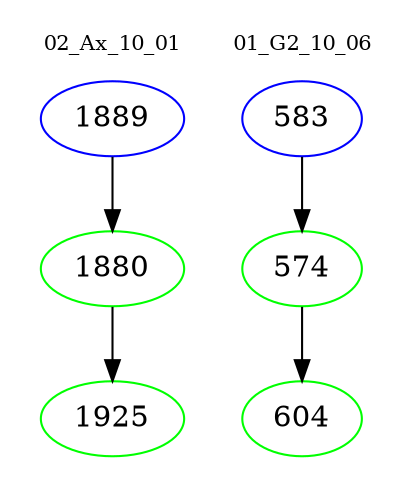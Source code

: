 digraph{
subgraph cluster_0 {
color = white
label = "02_Ax_10_01";
fontsize=10;
T0_1889 [label="1889", color="blue"]
T0_1889 -> T0_1880 [color="black"]
T0_1880 [label="1880", color="green"]
T0_1880 -> T0_1925 [color="black"]
T0_1925 [label="1925", color="green"]
}
subgraph cluster_1 {
color = white
label = "01_G2_10_06";
fontsize=10;
T1_583 [label="583", color="blue"]
T1_583 -> T1_574 [color="black"]
T1_574 [label="574", color="green"]
T1_574 -> T1_604 [color="black"]
T1_604 [label="604", color="green"]
}
}

